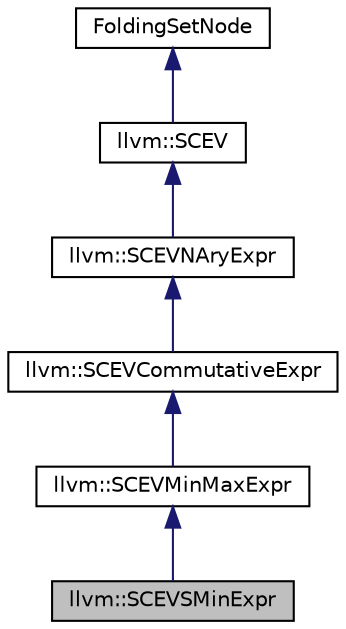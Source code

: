 digraph "llvm::SCEVSMinExpr"
{
 // LATEX_PDF_SIZE
  bgcolor="transparent";
  edge [fontname="Helvetica",fontsize="10",labelfontname="Helvetica",labelfontsize="10"];
  node [fontname="Helvetica",fontsize="10",shape="box"];
  Node1 [label="llvm::SCEVSMinExpr",height=0.2,width=0.4,color="black", fillcolor="grey75", style="filled", fontcolor="black",tooltip="This class represents a signed minimum selection."];
  Node2 -> Node1 [dir="back",color="midnightblue",fontsize="10",style="solid",fontname="Helvetica"];
  Node2 [label="llvm::SCEVMinMaxExpr",height=0.2,width=0.4,color="black",URL="$classllvm_1_1SCEVMinMaxExpr.html",tooltip="This node is the base class min/max selections."];
  Node3 -> Node2 [dir="back",color="midnightblue",fontsize="10",style="solid",fontname="Helvetica"];
  Node3 [label="llvm::SCEVCommutativeExpr",height=0.2,width=0.4,color="black",URL="$classllvm_1_1SCEVCommutativeExpr.html",tooltip="This node is the base class for n'ary commutative operators."];
  Node4 -> Node3 [dir="back",color="midnightblue",fontsize="10",style="solid",fontname="Helvetica"];
  Node4 [label="llvm::SCEVNAryExpr",height=0.2,width=0.4,color="black",URL="$classllvm_1_1SCEVNAryExpr.html",tooltip="This node is a base class providing common functionality for n'ary operators."];
  Node5 -> Node4 [dir="back",color="midnightblue",fontsize="10",style="solid",fontname="Helvetica"];
  Node5 [label="llvm::SCEV",height=0.2,width=0.4,color="black",URL="$classllvm_1_1SCEV.html",tooltip="This class represents an analyzed expression in the program."];
  Node6 -> Node5 [dir="back",color="midnightblue",fontsize="10",style="solid",fontname="Helvetica"];
  Node6 [label="FoldingSetNode",height=0.2,width=0.4,color="black",URL="$classllvm_1_1FoldingSetBase_1_1Node.html",tooltip="Node - This class is used to maintain the singly linked bucket list in a folding set."];
}
